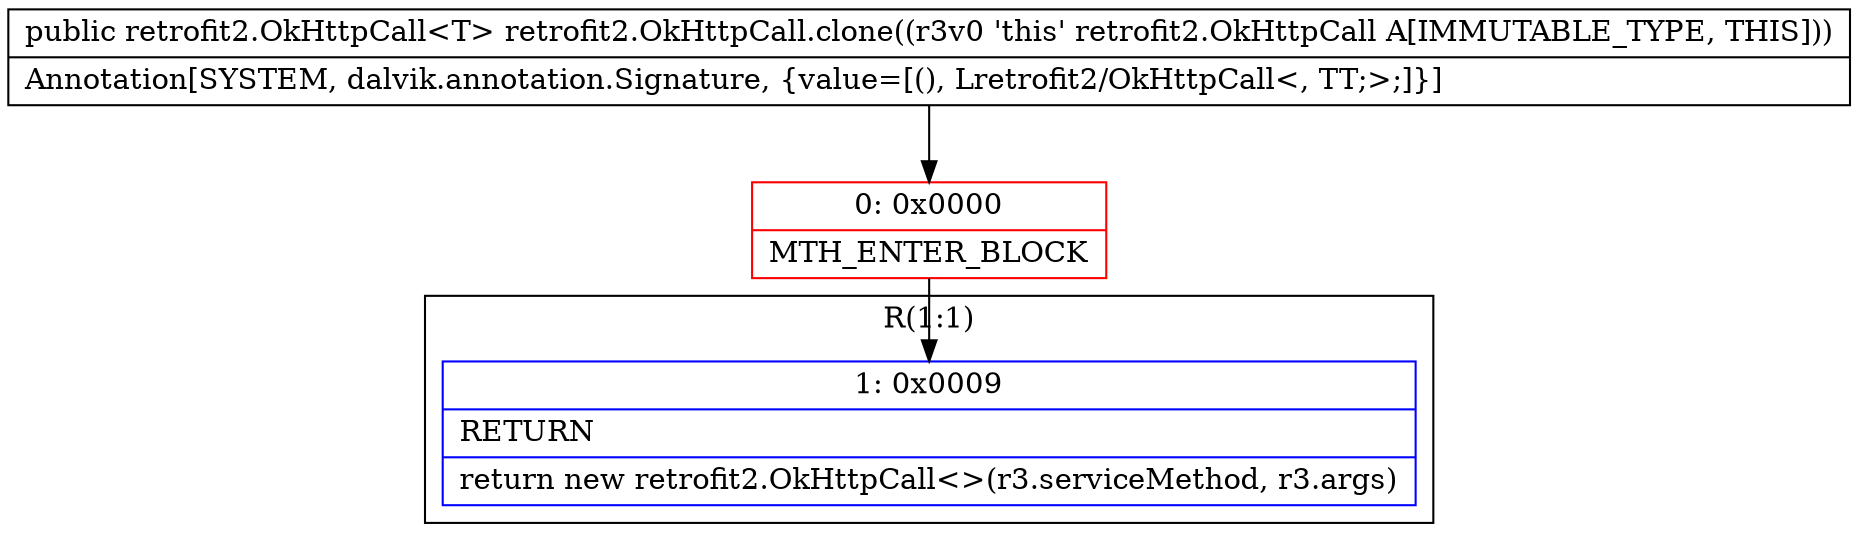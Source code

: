 digraph "CFG forretrofit2.OkHttpCall.clone()Lretrofit2\/OkHttpCall;" {
subgraph cluster_Region_1480257752 {
label = "R(1:1)";
node [shape=record,color=blue];
Node_1 [shape=record,label="{1\:\ 0x0009|RETURN\l|return new retrofit2.OkHttpCall\<\>(r3.serviceMethod, r3.args)\l}"];
}
Node_0 [shape=record,color=red,label="{0\:\ 0x0000|MTH_ENTER_BLOCK\l}"];
MethodNode[shape=record,label="{public retrofit2.OkHttpCall\<T\> retrofit2.OkHttpCall.clone((r3v0 'this' retrofit2.OkHttpCall A[IMMUTABLE_TYPE, THIS]))  | Annotation[SYSTEM, dalvik.annotation.Signature, \{value=[(), Lretrofit2\/OkHttpCall\<, TT;\>;]\}]\l}"];
MethodNode -> Node_0;
Node_0 -> Node_1;
}

